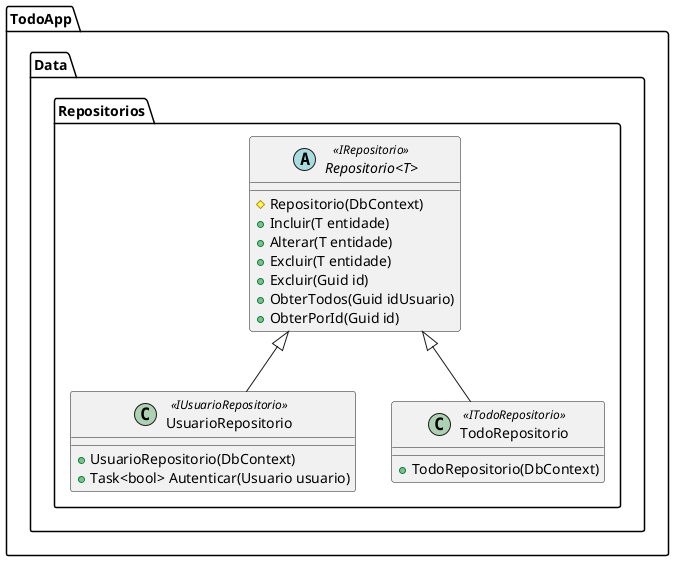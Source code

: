 @startuml TodoApp

namespace TodoApp.Data.Repositorios {
    abstract class "Repositorio<T>" <<IRepositorio>> {
        #Repositorio(DbContext)
        +Incluir(T entidade)
        +Alterar(T entidade)
        +Excluir(T entidade)
        +Excluir(Guid id)
        +ObterTodos(Guid idUsuario)
        +ObterPorId(Guid id)
    }

    class UsuarioRepositorio <<IUsuarioRepositorio>> {
        +UsuarioRepositorio(DbContext)
        +Task<bool> Autenticar(Usuario usuario)
    }

    class TodoRepositorio <<ITodoRepositorio>> {
        +TodoRepositorio(DbContext)
    }

    "Repositorio<T>" <|-- UsuarioRepositorio
    "Repositorio<T>" <|-- TodoRepositorio
}


@enduml